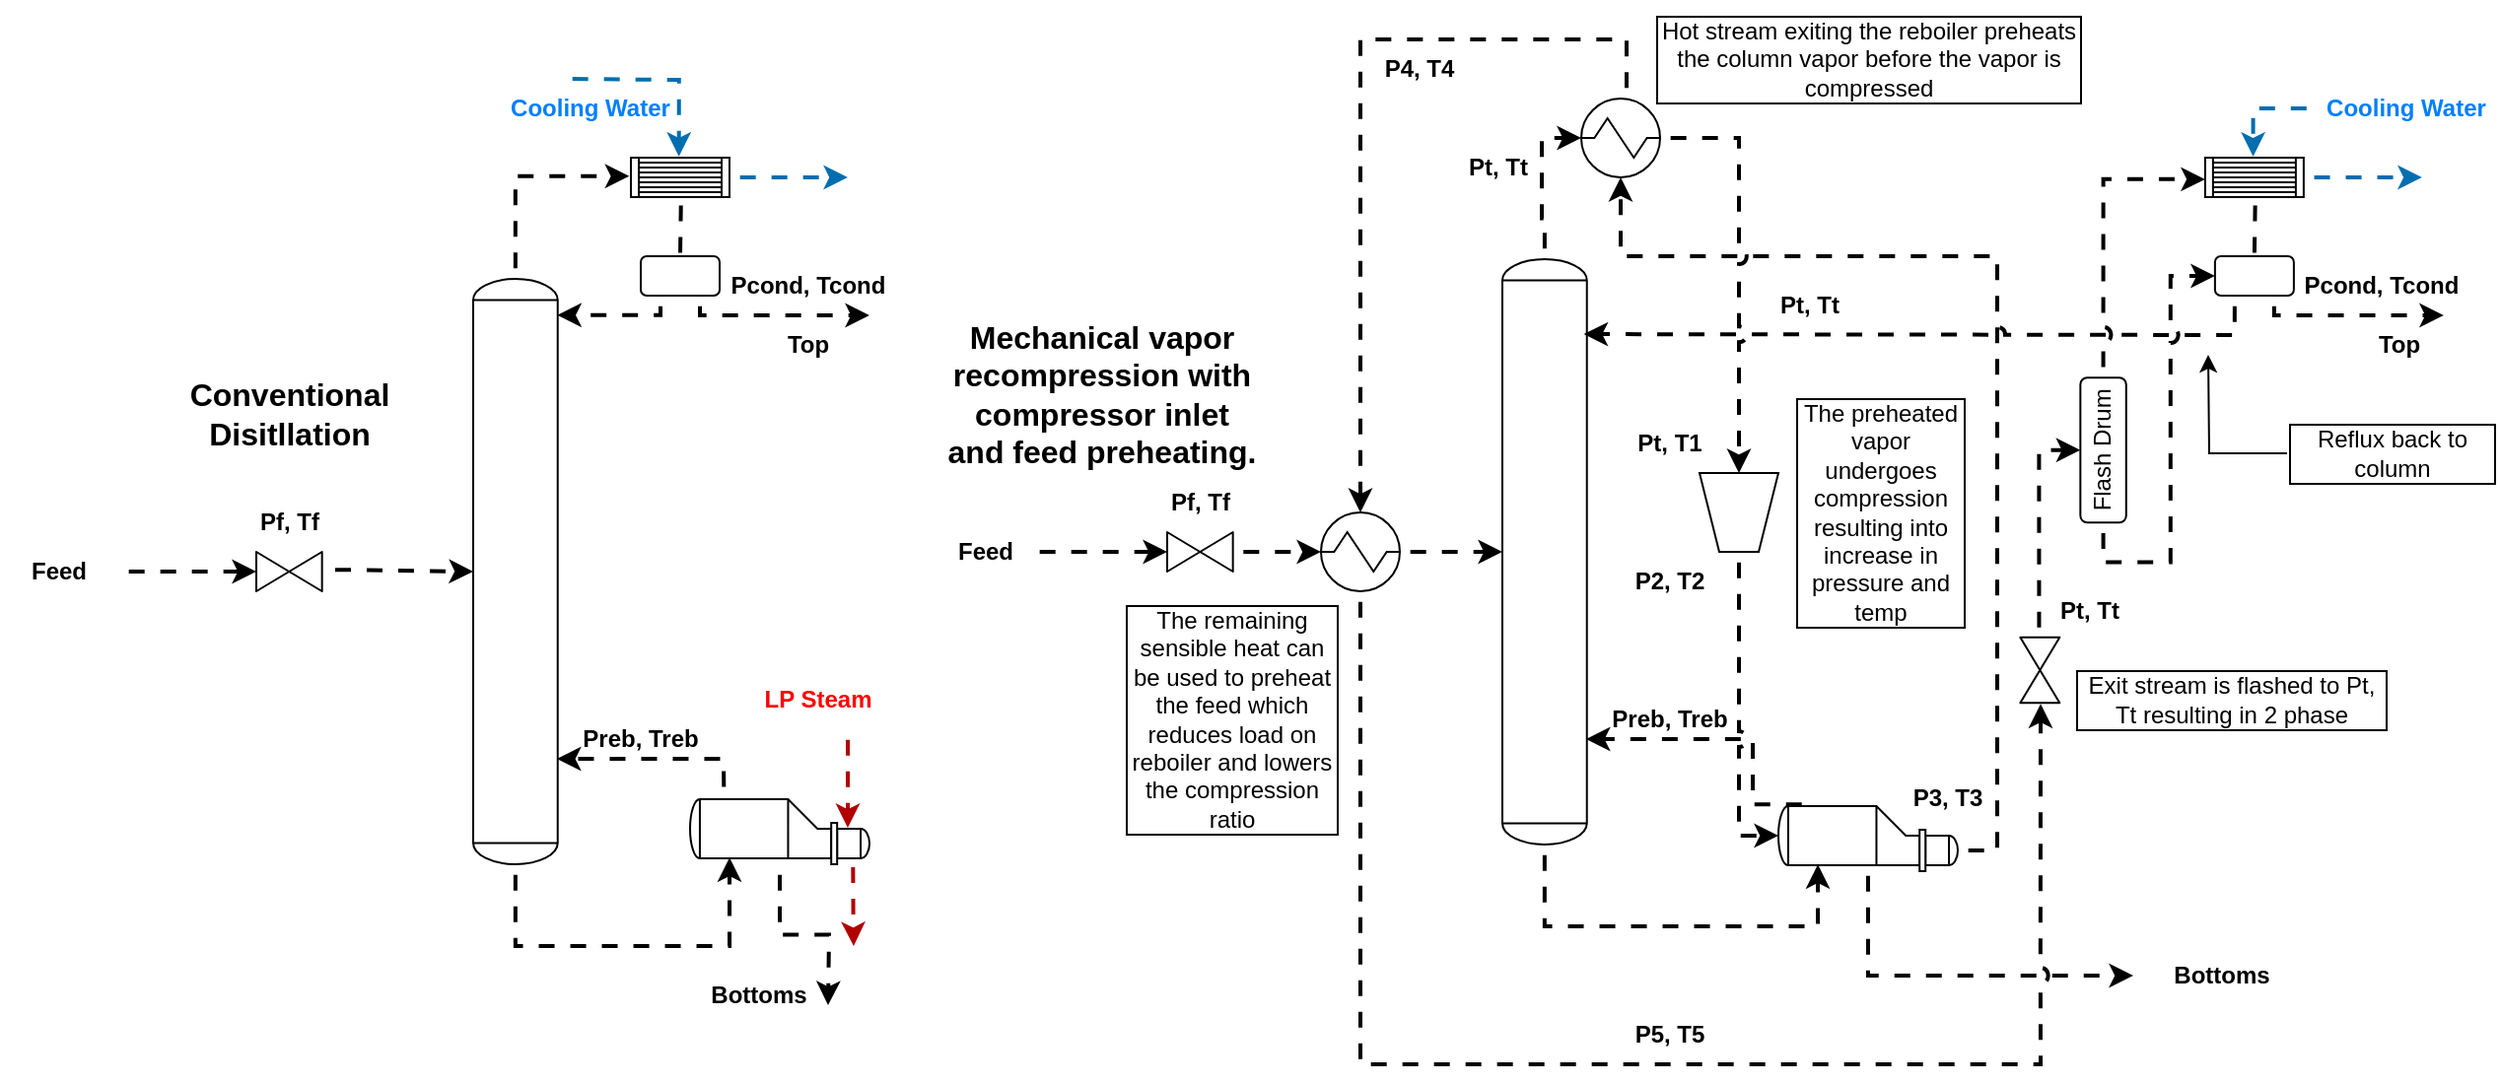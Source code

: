 <mxfile version="21.2.8" type="device">
  <diagram name="Page-1" id="UI4kDTuIQxs888yR1htW">
    <mxGraphModel dx="1492" dy="566" grid="0" gridSize="10" guides="1" tooltips="1" connect="1" arrows="1" fold="1" page="0" pageScale="1" pageWidth="1100" pageHeight="850" math="0" shadow="0">
      <root>
        <mxCell id="0" />
        <mxCell id="1" parent="0" />
        <mxCell id="POULpO1sDGIC_ec0qoN9-9" style="edgeStyle=orthogonalEdgeStyle;rounded=0;orthogonalLoop=1;jettySize=auto;html=1;entryX=0;entryY=0.5;entryDx=0;entryDy=0;entryPerimeter=0;jumpStyle=arc;flowAnimation=1;strokeWidth=2;" parent="1" source="R74jOyitTH2_iv8yAWD3-1" target="POULpO1sDGIC_ec0qoN9-8" edge="1">
          <mxGeometry relative="1" as="geometry" />
        </mxCell>
        <mxCell id="R74jOyitTH2_iv8yAWD3-1" value="" style="verticalLabelPosition=bottom;align=center;html=1;verticalAlign=top;pointerEvents=1;dashed=0;shape=mxgraph.pid2valves.valve;valveType=gate" parent="1" vertex="1">
          <mxGeometry x="532" y="270" width="33.33" height="20" as="geometry" />
        </mxCell>
        <mxCell id="POULpO1sDGIC_ec0qoN9-5" style="edgeStyle=orthogonalEdgeStyle;rounded=0;orthogonalLoop=1;jettySize=auto;html=1;entryX=0;entryY=0.5;entryDx=0;entryDy=0;entryPerimeter=0;jumpStyle=arc;flowAnimation=1;strokeWidth=2;" parent="1" source="R74jOyitTH2_iv8yAWD3-2" target="POULpO1sDGIC_ec0qoN9-3" edge="1">
          <mxGeometry relative="1" as="geometry" />
        </mxCell>
        <mxCell id="R74jOyitTH2_iv8yAWD3-2" value="" style="shape=mxgraph.pid.vessels.tower;html=1;pointerEvents=1;align=center;verticalLabelPosition=bottom;verticalAlign=top;dashed=0;" parent="1" vertex="1">
          <mxGeometry x="702" y="131.5" width="42.87" height="297" as="geometry" />
        </mxCell>
        <mxCell id="R74jOyitTH2_iv8yAWD3-22" style="edgeStyle=orthogonalEdgeStyle;rounded=0;orthogonalLoop=1;jettySize=auto;html=1;fillColor=#1ba1e2;strokeColor=#006EAF;flowAnimation=1;jumpStyle=arc;strokeWidth=2;" parent="1" source="R74jOyitTH2_iv8yAWD3-3" edge="1">
          <mxGeometry relative="1" as="geometry">
            <mxPoint x="1168.44" y="90" as="targetPoint" />
          </mxGeometry>
        </mxCell>
        <mxCell id="R74jOyitTH2_iv8yAWD3-3" value="" style="shape=mxgraph.pid.heat_exchangers.fixed_straight_tubes_heat_exchanger;html=1;pointerEvents=1;align=center;verticalLabelPosition=bottom;verticalAlign=top;dashed=0;" parent="1" vertex="1">
          <mxGeometry x="1058.44" y="80" width="50" height="20" as="geometry" />
        </mxCell>
        <mxCell id="R74jOyitTH2_iv8yAWD3-16" style="edgeStyle=elbowEdgeStyle;rounded=0;orthogonalLoop=1;jettySize=auto;html=1;entryX=0.99;entryY=0.82;entryDx=0;entryDy=0;entryPerimeter=0;exitX=0.811;exitY=-0.027;exitDx=0;exitDy=0;exitPerimeter=0;flowAnimation=1;jumpStyle=arc;strokeWidth=2;" parent="1" source="R74jOyitTH2_iv8yAWD3-4" target="R74jOyitTH2_iv8yAWD3-2" edge="1">
          <mxGeometry relative="1" as="geometry">
            <Array as="points">
              <mxPoint x="829" y="380" />
            </Array>
          </mxGeometry>
        </mxCell>
        <mxCell id="R74jOyitTH2_iv8yAWD3-32" style="edgeStyle=orthogonalEdgeStyle;rounded=0;orthogonalLoop=1;jettySize=auto;html=1;flowAnimation=1;entryX=0;entryY=0.5;entryDx=0;entryDy=0;exitX=0.5;exitY=0.91;exitDx=0;exitDy=0;exitPerimeter=0;jumpStyle=arc;strokeWidth=2;" parent="1" source="R74jOyitTH2_iv8yAWD3-4" target="R74jOyitTH2_iv8yAWD3-30" edge="1">
          <mxGeometry relative="1" as="geometry">
            <mxPoint x="882" y="500" as="targetPoint" />
            <Array as="points">
              <mxPoint x="888" y="495" />
            </Array>
          </mxGeometry>
        </mxCell>
        <mxCell id="POULpO1sDGIC_ec0qoN9-7" style="edgeStyle=orthogonalEdgeStyle;rounded=0;orthogonalLoop=1;jettySize=auto;html=1;exitX=0;exitY=0.682;exitDx=0;exitDy=0;exitPerimeter=0;entryX=0.5;entryY=1;entryDx=0;entryDy=0;entryPerimeter=0;jumpStyle=arc;flowAnimation=1;strokeWidth=2;" parent="1" source="R74jOyitTH2_iv8yAWD3-4" target="POULpO1sDGIC_ec0qoN9-3" edge="1">
          <mxGeometry relative="1" as="geometry">
            <mxPoint x="790" y="130" as="targetPoint" />
            <Array as="points">
              <mxPoint x="953" y="431" />
              <mxPoint x="953" y="130" />
              <mxPoint x="762" y="130" />
            </Array>
          </mxGeometry>
        </mxCell>
        <mxCell id="R74jOyitTH2_iv8yAWD3-4" value="" style="shape=mxgraph.pid.heat_exchangers.reboiler;html=1;pointerEvents=1;align=center;verticalLabelPosition=bottom;verticalAlign=top;dashed=0;flipH=1;" parent="1" vertex="1">
          <mxGeometry x="842" y="409" width="91" height="33" as="geometry" />
        </mxCell>
        <mxCell id="R74jOyitTH2_iv8yAWD3-5" value="" style="endArrow=classic;html=1;rounded=0;flowAnimation=1;jumpStyle=arc;strokeWidth=2;" parent="1" target="R74jOyitTH2_iv8yAWD3-1" edge="1">
          <mxGeometry width="50" height="50" relative="1" as="geometry">
            <mxPoint x="462" y="280" as="sourcePoint" />
            <mxPoint x="522" y="280" as="targetPoint" />
          </mxGeometry>
        </mxCell>
        <mxCell id="R74jOyitTH2_iv8yAWD3-10" value="" style="ellipse;whiteSpace=wrap;html=1;" parent="1" vertex="1">
          <mxGeometry x="1083.44" y="160" as="geometry" />
        </mxCell>
        <mxCell id="R74jOyitTH2_iv8yAWD3-13" style="rounded=0;orthogonalLoop=1;jettySize=auto;html=1;entryX=0.995;entryY=0.062;entryDx=0;entryDy=0;entryPerimeter=0;exitX=0.75;exitY=1;exitDx=0;exitDy=0;edgeStyle=elbowEdgeStyle;flowAnimation=1;jumpStyle=arc;strokeWidth=2;" parent="1" source="R74jOyitTH2_iv8yAWD3-15" edge="1">
          <mxGeometry relative="1" as="geometry">
            <mxPoint x="1107.44" y="160" as="sourcePoint" />
            <mxPoint x="1179.44" y="160" as="targetPoint" />
            <Array as="points">
              <mxPoint x="1093.44" y="160" />
            </Array>
          </mxGeometry>
        </mxCell>
        <mxCell id="R74jOyitTH2_iv8yAWD3-14" value="" style="endArrow=classic;html=1;rounded=0;exitX=0.5;exitY=1;exitDx=0;exitDy=0;exitPerimeter=0;edgeStyle=elbowEdgeStyle;entryX=0.78;entryY=0.897;entryDx=0;entryDy=0;entryPerimeter=0;flowAnimation=1;jumpStyle=arc;strokeWidth=2;" parent="1" source="R74jOyitTH2_iv8yAWD3-2" target="R74jOyitTH2_iv8yAWD3-4" edge="1">
          <mxGeometry width="50" height="50" relative="1" as="geometry">
            <mxPoint x="732" y="473" as="sourcePoint" />
            <mxPoint x="881" y="430" as="targetPoint" />
            <Array as="points">
              <mxPoint x="792" y="470" />
            </Array>
          </mxGeometry>
        </mxCell>
        <mxCell id="R74jOyitTH2_iv8yAWD3-77" style="edgeStyle=orthogonalEdgeStyle;rounded=0;orthogonalLoop=1;jettySize=auto;html=1;entryX=0.963;entryY=0.128;entryDx=0;entryDy=0;entryPerimeter=0;exitX=0.25;exitY=1;exitDx=0;exitDy=0;jumpStyle=arc;flowAnimation=1;strokeWidth=2;" parent="1" source="R74jOyitTH2_iv8yAWD3-15" target="R74jOyitTH2_iv8yAWD3-2" edge="1">
          <mxGeometry relative="1" as="geometry" />
        </mxCell>
        <mxCell id="R74jOyitTH2_iv8yAWD3-15" value="" style="rounded=1;whiteSpace=wrap;html=1;" parent="1" vertex="1">
          <mxGeometry x="1063.44" y="130" width="40" height="20" as="geometry" />
        </mxCell>
        <mxCell id="R74jOyitTH2_iv8yAWD3-8" style="edgeStyle=elbowEdgeStyle;rounded=0;orthogonalLoop=1;jettySize=auto;html=1;entryX=0.5;entryY=0;entryDx=0;entryDy=0;exitX=0.509;exitY=0.948;exitDx=0;exitDy=0;exitPerimeter=0;endArrow=none;endFill=0;flowAnimation=1;jumpStyle=arc;strokeWidth=2;" parent="1" source="R74jOyitTH2_iv8yAWD3-3" target="R74jOyitTH2_iv8yAWD3-15" edge="1">
          <mxGeometry relative="1" as="geometry">
            <Array as="points">
              <mxPoint x="1083.44" y="130" />
            </Array>
          </mxGeometry>
        </mxCell>
        <mxCell id="R74jOyitTH2_iv8yAWD3-24" style="edgeStyle=orthogonalEdgeStyle;rounded=0;orthogonalLoop=1;jettySize=auto;html=1;entryX=0.487;entryY=-0.031;entryDx=0;entryDy=0;entryPerimeter=0;fillColor=#1ba1e2;strokeColor=#006EAF;flowAnimation=1;jumpStyle=arc;strokeWidth=2;exitX=0;exitY=0.5;exitDx=0;exitDy=0;" parent="1" target="R74jOyitTH2_iv8yAWD3-3" edge="1" source="R74jOyitTH2_iv8yAWD3-27">
          <mxGeometry relative="1" as="geometry">
            <mxPoint x="1083.44" y="40" as="targetPoint" />
            <mxPoint x="1023.44" y="40" as="sourcePoint" />
          </mxGeometry>
        </mxCell>
        <mxCell id="R74jOyitTH2_iv8yAWD3-25" value="Pf, Tf" style="text;html=1;strokeColor=none;fillColor=none;align=center;verticalAlign=middle;whiteSpace=wrap;rounded=0;fontStyle=1" parent="1" vertex="1">
          <mxGeometry x="518.66" y="240" width="60" height="30" as="geometry" />
        </mxCell>
        <mxCell id="R74jOyitTH2_iv8yAWD3-26" value="Feed" style="text;html=1;strokeColor=none;fillColor=none;align=center;verticalAlign=middle;whiteSpace=wrap;rounded=0;fontStyle=1" parent="1" vertex="1">
          <mxGeometry x="410" y="265" width="60" height="30" as="geometry" />
        </mxCell>
        <mxCell id="R74jOyitTH2_iv8yAWD3-27" value="Cooling Water" style="text;html=1;strokeColor=none;fillColor=none;align=center;verticalAlign=middle;whiteSpace=wrap;rounded=0;fontColor=#007FFF;strokeWidth=1;fontStyle=1" parent="1" vertex="1">
          <mxGeometry x="1115.23" y="40" width="91.44" height="30" as="geometry" />
        </mxCell>
        <mxCell id="R74jOyitTH2_iv8yAWD3-28" value="Pcond, Tcond" style="text;html=1;strokeColor=none;fillColor=none;align=center;verticalAlign=middle;whiteSpace=wrap;rounded=0;fontStyle=1" parent="1" vertex="1">
          <mxGeometry x="1103.44" y="130" width="90" height="30" as="geometry" />
        </mxCell>
        <mxCell id="R74jOyitTH2_iv8yAWD3-29" value="Top" style="text;html=1;strokeColor=none;fillColor=none;align=center;verticalAlign=middle;whiteSpace=wrap;rounded=0;fontStyle=1" parent="1" vertex="1">
          <mxGeometry x="1112" y="160" width="90" height="30" as="geometry" />
        </mxCell>
        <mxCell id="R74jOyitTH2_iv8yAWD3-30" value="Bottoms" style="text;html=1;strokeColor=none;fillColor=none;align=center;verticalAlign=middle;whiteSpace=wrap;rounded=0;fontStyle=1" parent="1" vertex="1">
          <mxGeometry x="1022" y="480" width="90" height="30" as="geometry" />
        </mxCell>
        <mxCell id="R74jOyitTH2_iv8yAWD3-31" value="Preb, Treb" style="text;html=1;strokeColor=none;fillColor=none;align=center;verticalAlign=middle;whiteSpace=wrap;rounded=0;fontStyle=1" parent="1" vertex="1">
          <mxGeometry x="742" y="350" width="90" height="30" as="geometry" />
        </mxCell>
        <mxCell id="R74jOyitTH2_iv8yAWD3-34" value="&lt;div&gt;Mechanical vapor recompression with&lt;/div&gt;&lt;div&gt;compressor inlet and feed preheating.&lt;/div&gt;" style="text;html=1;strokeColor=none;fillColor=none;align=center;verticalAlign=middle;whiteSpace=wrap;rounded=0;fontStyle=1;fontSize=16;" parent="1" vertex="1">
          <mxGeometry x="418.66" y="170" width="160" height="60" as="geometry" />
        </mxCell>
        <mxCell id="R74jOyitTH2_iv8yAWD3-69" style="edgeStyle=orthogonalEdgeStyle;rounded=0;orthogonalLoop=1;jettySize=auto;html=1;entryX=1;entryY=0.455;entryDx=0;entryDy=0;entryPerimeter=0;jumpStyle=arc;flowAnimation=1;strokeWidth=2;" parent="1" source="R74jOyitTH2_iv8yAWD3-67" target="R74jOyitTH2_iv8yAWD3-4" edge="1">
          <mxGeometry relative="1" as="geometry" />
        </mxCell>
        <mxCell id="R74jOyitTH2_iv8yAWD3-67" value="" style="verticalLabelPosition=bottom;align=center;dashed=0;html=1;verticalAlign=top;shape=mxgraph.pid.piping.concentric_reducer;rotation=90;" parent="1" vertex="1">
          <mxGeometry x="802" y="240" width="40" height="40" as="geometry" />
        </mxCell>
        <mxCell id="R74jOyitTH2_iv8yAWD3-75" style="edgeStyle=orthogonalEdgeStyle;rounded=0;orthogonalLoop=1;jettySize=auto;html=1;entryX=0;entryY=0.547;entryDx=0;entryDy=0;entryPerimeter=0;exitX=1;exitY=0.5;exitDx=0;exitDy=0;jumpStyle=arc;flowAnimation=1;strokeWidth=2;" parent="1" source="R74jOyitTH2_iv8yAWD3-71" target="R74jOyitTH2_iv8yAWD3-3" edge="1">
          <mxGeometry relative="1" as="geometry" />
        </mxCell>
        <mxCell id="R74jOyitTH2_iv8yAWD3-76" style="edgeStyle=orthogonalEdgeStyle;rounded=0;orthogonalLoop=1;jettySize=auto;html=1;entryX=0;entryY=0.5;entryDx=0;entryDy=0;exitX=0;exitY=0.5;exitDx=0;exitDy=0;jumpStyle=arc;flowAnimation=1;strokeWidth=2;" parent="1" source="R74jOyitTH2_iv8yAWD3-71" target="R74jOyitTH2_iv8yAWD3-15" edge="1">
          <mxGeometry relative="1" as="geometry" />
        </mxCell>
        <mxCell id="R74jOyitTH2_iv8yAWD3-71" value="Flash Drum" style="rounded=1;whiteSpace=wrap;html=1;rotation=-90;" parent="1" vertex="1">
          <mxGeometry x="970.0" y="216.78" width="73.56" height="23.22" as="geometry" />
        </mxCell>
        <mxCell id="R74jOyitTH2_iv8yAWD3-74" style="edgeStyle=orthogonalEdgeStyle;rounded=0;orthogonalLoop=1;jettySize=auto;html=1;entryX=0.5;entryY=0;entryDx=0;entryDy=0;exitX=0.99;exitY=0.478;exitDx=0;exitDy=0;exitPerimeter=0;flowAnimation=1;jumpStyle=arc;strokeWidth=2;" parent="1" source="R74jOyitTH2_iv8yAWD3-73" target="R74jOyitTH2_iv8yAWD3-71" edge="1">
          <mxGeometry relative="1" as="geometry" />
        </mxCell>
        <mxCell id="R74jOyitTH2_iv8yAWD3-73" value="" style="verticalLabelPosition=bottom;align=center;html=1;verticalAlign=top;pointerEvents=1;dashed=0;shape=mxgraph.pid2valves.valve;valveType=gate;rotation=-90;" parent="1" vertex="1">
          <mxGeometry x="958" y="330" width="33.33" height="20" as="geometry" />
        </mxCell>
        <mxCell id="R74jOyitTH2_iv8yAWD3-78" value="Pt, Tt" style="text;html=1;strokeColor=none;fillColor=none;align=center;verticalAlign=middle;whiteSpace=wrap;rounded=0;fontStyle=1" parent="1" vertex="1">
          <mxGeometry x="670" y="70" width="60" height="30" as="geometry" />
        </mxCell>
        <mxCell id="R74jOyitTH2_iv8yAWD3-79" value="Pt, T1" style="text;html=1;strokeColor=none;fillColor=none;align=center;verticalAlign=middle;whiteSpace=wrap;rounded=0;fontStyle=1" parent="1" vertex="1">
          <mxGeometry x="757" y="210" width="60" height="30" as="geometry" />
        </mxCell>
        <mxCell id="R74jOyitTH2_iv8yAWD3-82" value="Pt, Tt" style="text;html=1;strokeColor=none;fillColor=none;align=center;verticalAlign=middle;whiteSpace=wrap;rounded=0;fontStyle=1" parent="1" vertex="1">
          <mxGeometry x="827.5" y="140" width="60" height="30" as="geometry" />
        </mxCell>
        <mxCell id="POULpO1sDGIC_ec0qoN9-6" style="edgeStyle=orthogonalEdgeStyle;rounded=0;orthogonalLoop=1;jettySize=auto;html=1;entryX=0;entryY=0.5;entryDx=0;entryDy=0;entryPerimeter=0;jumpStyle=arc;flowAnimation=1;strokeWidth=2;" parent="1" source="POULpO1sDGIC_ec0qoN9-3" target="R74jOyitTH2_iv8yAWD3-67" edge="1">
          <mxGeometry relative="1" as="geometry" />
        </mxCell>
        <mxCell id="POULpO1sDGIC_ec0qoN9-10" style="edgeStyle=orthogonalEdgeStyle;rounded=0;orthogonalLoop=1;jettySize=auto;html=1;entryX=0.5;entryY=0;entryDx=0;entryDy=0;entryPerimeter=0;jumpStyle=arc;flowAnimation=1;strokeWidth=2;" parent="1" source="POULpO1sDGIC_ec0qoN9-3" target="POULpO1sDGIC_ec0qoN9-8" edge="1">
          <mxGeometry relative="1" as="geometry">
            <Array as="points">
              <mxPoint x="765" y="20" />
              <mxPoint x="630" y="20" />
            </Array>
          </mxGeometry>
        </mxCell>
        <mxCell id="POULpO1sDGIC_ec0qoN9-3" value="" style="shape=mxgraph.pid.heat_exchangers.shell_and_tube_heat_exchanger_1;html=1;pointerEvents=1;align=center;verticalLabelPosition=bottom;verticalAlign=top;dashed=0;" parent="1" vertex="1">
          <mxGeometry x="742" y="50" width="40" height="40" as="geometry" />
        </mxCell>
        <mxCell id="POULpO1sDGIC_ec0qoN9-11" style="edgeStyle=orthogonalEdgeStyle;rounded=0;orthogonalLoop=1;jettySize=auto;html=1;entryX=-0.014;entryY=0.501;entryDx=0;entryDy=0;entryPerimeter=0;jumpStyle=arc;flowAnimation=1;strokeWidth=2;" parent="1" source="POULpO1sDGIC_ec0qoN9-8" target="R74jOyitTH2_iv8yAWD3-73" edge="1">
          <mxGeometry relative="1" as="geometry">
            <Array as="points">
              <mxPoint x="630" y="540" />
              <mxPoint x="975" y="540" />
              <mxPoint x="975" y="357" />
            </Array>
          </mxGeometry>
        </mxCell>
        <mxCell id="4aDKnaIywgh-jUIH_Ms_-2" style="edgeStyle=orthogonalEdgeStyle;rounded=0;orthogonalLoop=1;jettySize=auto;html=1;strokeWidth=2;flowAnimation=1;jumpStyle=arc;" edge="1" parent="1" source="POULpO1sDGIC_ec0qoN9-8" target="R74jOyitTH2_iv8yAWD3-2">
          <mxGeometry relative="1" as="geometry" />
        </mxCell>
        <mxCell id="POULpO1sDGIC_ec0qoN9-8" value="" style="shape=mxgraph.pid.heat_exchangers.shell_and_tube_heat_exchanger_1;html=1;pointerEvents=1;align=center;verticalLabelPosition=bottom;verticalAlign=top;dashed=0;" parent="1" vertex="1">
          <mxGeometry x="610" y="260" width="40" height="40" as="geometry" />
        </mxCell>
        <mxCell id="POULpO1sDGIC_ec0qoN9-13" value="P2, T2" style="text;html=1;strokeColor=none;fillColor=none;align=center;verticalAlign=middle;whiteSpace=wrap;rounded=0;fontStyle=1" parent="1" vertex="1">
          <mxGeometry x="757" y="280" width="60" height="30" as="geometry" />
        </mxCell>
        <mxCell id="POULpO1sDGIC_ec0qoN9-16" value="P4, T4" style="text;html=1;strokeColor=none;fillColor=none;align=center;verticalAlign=middle;whiteSpace=wrap;rounded=0;fontStyle=1" parent="1" vertex="1">
          <mxGeometry x="630" y="20" width="60" height="30" as="geometry" />
        </mxCell>
        <mxCell id="POULpO1sDGIC_ec0qoN9-17" value="Pt, Tt" style="text;html=1;strokeColor=none;fillColor=none;align=center;verticalAlign=middle;whiteSpace=wrap;rounded=0;fontStyle=1" parent="1" vertex="1">
          <mxGeometry x="970" y="295" width="60" height="30" as="geometry" />
        </mxCell>
        <mxCell id="POULpO1sDGIC_ec0qoN9-18" value="P5, T5" style="text;html=1;strokeColor=none;fillColor=none;align=center;verticalAlign=middle;whiteSpace=wrap;rounded=0;fontStyle=1" parent="1" vertex="1">
          <mxGeometry x="757" y="510" width="60" height="30" as="geometry" />
        </mxCell>
        <mxCell id="R74jOyitTH2_iv8yAWD3-37" value="" style="verticalLabelPosition=bottom;align=center;html=1;verticalAlign=top;pointerEvents=1;dashed=0;shape=mxgraph.pid2valves.valve;valveType=gate" parent="1" vertex="1">
          <mxGeometry x="70" y="280" width="33.33" height="20" as="geometry" />
        </mxCell>
        <mxCell id="R74jOyitTH2_iv8yAWD3-38" value="" style="shape=mxgraph.pid.vessels.tower;html=1;pointerEvents=1;align=center;verticalLabelPosition=bottom;verticalAlign=top;dashed=0;" parent="1" vertex="1">
          <mxGeometry x="180.0" y="141.5" width="42.87" height="297" as="geometry" />
        </mxCell>
        <mxCell id="R74jOyitTH2_iv8yAWD3-39" style="edgeStyle=orthogonalEdgeStyle;rounded=0;orthogonalLoop=1;jettySize=auto;html=1;fillColor=#1ba1e2;strokeColor=#006EAF;flowAnimation=1;jumpStyle=arc;strokeWidth=2;" parent="1" source="R74jOyitTH2_iv8yAWD3-40" edge="1">
          <mxGeometry relative="1" as="geometry">
            <mxPoint x="370" y="90" as="targetPoint" />
          </mxGeometry>
        </mxCell>
        <mxCell id="R74jOyitTH2_iv8yAWD3-40" value="" style="shape=mxgraph.pid.heat_exchangers.fixed_straight_tubes_heat_exchanger;html=1;pointerEvents=1;align=center;verticalLabelPosition=bottom;verticalAlign=top;dashed=0;" parent="1" vertex="1">
          <mxGeometry x="260" y="80" width="50" height="20" as="geometry" />
        </mxCell>
        <mxCell id="R74jOyitTH2_iv8yAWD3-41" style="edgeStyle=elbowEdgeStyle;rounded=0;orthogonalLoop=1;jettySize=auto;html=1;entryX=0.99;entryY=0.82;entryDx=0;entryDy=0;entryPerimeter=0;exitX=0.811;exitY=-0.027;exitDx=0;exitDy=0;exitPerimeter=0;flowAnimation=1;jumpStyle=arc;strokeWidth=2;" parent="1" source="R74jOyitTH2_iv8yAWD3-44" target="R74jOyitTH2_iv8yAWD3-38" edge="1">
          <mxGeometry relative="1" as="geometry">
            <Array as="points">
              <mxPoint x="307" y="390" />
            </Array>
          </mxGeometry>
        </mxCell>
        <mxCell id="R74jOyitTH2_iv8yAWD3-42" style="edgeStyle=orthogonalEdgeStyle;rounded=0;orthogonalLoop=1;jettySize=auto;html=1;exitX=0.092;exitY=0.884;exitDx=0;exitDy=0;exitPerimeter=0;fillColor=#e51400;strokeColor=#B20000;flowAnimation=1;jumpStyle=arc;strokeWidth=2;" parent="1" source="R74jOyitTH2_iv8yAWD3-44" edge="1">
          <mxGeometry relative="1" as="geometry">
            <mxPoint x="373" y="480" as="targetPoint" />
          </mxGeometry>
        </mxCell>
        <mxCell id="R74jOyitTH2_iv8yAWD3-43" style="edgeStyle=orthogonalEdgeStyle;rounded=0;orthogonalLoop=1;jettySize=auto;html=1;flowAnimation=1;jumpStyle=arc;strokeWidth=2;" parent="1" source="R74jOyitTH2_iv8yAWD3-44" edge="1">
          <mxGeometry relative="1" as="geometry">
            <mxPoint x="360" y="510" as="targetPoint" />
          </mxGeometry>
        </mxCell>
        <mxCell id="R74jOyitTH2_iv8yAWD3-44" value="" style="shape=mxgraph.pid.heat_exchangers.reboiler;html=1;pointerEvents=1;align=center;verticalLabelPosition=bottom;verticalAlign=top;dashed=0;flipH=1;" parent="1" vertex="1">
          <mxGeometry x="290" y="405.5" width="91" height="33" as="geometry" />
        </mxCell>
        <mxCell id="R74jOyitTH2_iv8yAWD3-45" value="" style="endArrow=classic;html=1;rounded=0;flowAnimation=1;jumpStyle=arc;strokeWidth=2;" parent="1" target="R74jOyitTH2_iv8yAWD3-37" edge="1">
          <mxGeometry width="50" height="50" relative="1" as="geometry">
            <mxPoint y="290" as="sourcePoint" />
            <mxPoint x="60" y="290" as="targetPoint" />
          </mxGeometry>
        </mxCell>
        <mxCell id="R74jOyitTH2_iv8yAWD3-46" value="" style="endArrow=classic;html=1;rounded=0;exitX=1.04;exitY=0.45;exitDx=0;exitDy=0;exitPerimeter=0;entryX=0;entryY=0.5;entryDx=0;entryDy=0;entryPerimeter=0;flowAnimation=1;jumpStyle=arc;strokeWidth=2;" parent="1" source="R74jOyitTH2_iv8yAWD3-37" target="R74jOyitTH2_iv8yAWD3-38" edge="1">
          <mxGeometry width="50" height="50" relative="1" as="geometry">
            <mxPoint x="110" y="280" as="sourcePoint" />
            <mxPoint x="180" y="280" as="targetPoint" />
          </mxGeometry>
        </mxCell>
        <mxCell id="R74jOyitTH2_iv8yAWD3-47" value="" style="endArrow=classic;html=1;rounded=0;exitX=0.5;exitY=0;exitDx=0;exitDy=0;exitPerimeter=0;entryX=-0.017;entryY=0.469;entryDx=0;entryDy=0;entryPerimeter=0;edgeStyle=orthogonalEdgeStyle;flowAnimation=1;jumpStyle=arc;strokeWidth=2;" parent="1" source="R74jOyitTH2_iv8yAWD3-38" target="R74jOyitTH2_iv8yAWD3-40" edge="1">
          <mxGeometry width="50" height="50" relative="1" as="geometry">
            <mxPoint x="115" y="299" as="sourcePoint" />
            <mxPoint x="190" y="300" as="targetPoint" />
          </mxGeometry>
        </mxCell>
        <mxCell id="R74jOyitTH2_iv8yAWD3-48" value="" style="ellipse;whiteSpace=wrap;html=1;" parent="1" vertex="1">
          <mxGeometry x="285" y="160" as="geometry" />
        </mxCell>
        <mxCell id="R74jOyitTH2_iv8yAWD3-49" style="rounded=0;orthogonalLoop=1;jettySize=auto;html=1;entryX=0.995;entryY=0.062;entryDx=0;entryDy=0;entryPerimeter=0;exitX=0.25;exitY=1;exitDx=0;exitDy=0;edgeStyle=elbowEdgeStyle;flowAnimation=1;jumpStyle=arc;strokeWidth=2;" parent="1" source="R74jOyitTH2_iv8yAWD3-52" target="R74jOyitTH2_iv8yAWD3-38" edge="1">
          <mxGeometry relative="1" as="geometry">
            <mxPoint x="280" y="160" as="sourcePoint" />
            <mxPoint x="295" y="170" as="targetPoint" />
            <Array as="points">
              <mxPoint x="275" y="160" />
            </Array>
          </mxGeometry>
        </mxCell>
        <mxCell id="R74jOyitTH2_iv8yAWD3-50" style="rounded=0;orthogonalLoop=1;jettySize=auto;html=1;entryX=0.995;entryY=0.062;entryDx=0;entryDy=0;entryPerimeter=0;exitX=0.75;exitY=1;exitDx=0;exitDy=0;edgeStyle=elbowEdgeStyle;flowAnimation=1;jumpStyle=arc;strokeWidth=2;" parent="1" source="R74jOyitTH2_iv8yAWD3-52" edge="1">
          <mxGeometry relative="1" as="geometry">
            <mxPoint x="309" y="160" as="sourcePoint" />
            <mxPoint x="381" y="160" as="targetPoint" />
            <Array as="points">
              <mxPoint x="295" y="160" />
            </Array>
          </mxGeometry>
        </mxCell>
        <mxCell id="R74jOyitTH2_iv8yAWD3-51" value="" style="endArrow=classic;html=1;rounded=0;exitX=0.5;exitY=1;exitDx=0;exitDy=0;exitPerimeter=0;edgeStyle=elbowEdgeStyle;entryX=0.78;entryY=0.897;entryDx=0;entryDy=0;entryPerimeter=0;flowAnimation=1;jumpStyle=arc;strokeWidth=2;" parent="1" source="R74jOyitTH2_iv8yAWD3-38" target="R74jOyitTH2_iv8yAWD3-44" edge="1">
          <mxGeometry width="50" height="50" relative="1" as="geometry">
            <mxPoint x="210" y="483" as="sourcePoint" />
            <mxPoint x="359" y="440" as="targetPoint" />
            <Array as="points">
              <mxPoint x="270" y="480" />
            </Array>
          </mxGeometry>
        </mxCell>
        <mxCell id="R74jOyitTH2_iv8yAWD3-52" value="" style="rounded=1;whiteSpace=wrap;html=1;" parent="1" vertex="1">
          <mxGeometry x="265" y="130" width="40" height="20" as="geometry" />
        </mxCell>
        <mxCell id="R74jOyitTH2_iv8yAWD3-53" style="edgeStyle=elbowEdgeStyle;rounded=0;orthogonalLoop=1;jettySize=auto;html=1;entryX=0.5;entryY=0;entryDx=0;entryDy=0;exitX=0.509;exitY=0.948;exitDx=0;exitDy=0;exitPerimeter=0;endArrow=none;endFill=0;flowAnimation=1;jumpStyle=arc;strokeWidth=2;" parent="1" source="R74jOyitTH2_iv8yAWD3-40" target="R74jOyitTH2_iv8yAWD3-52" edge="1">
          <mxGeometry relative="1" as="geometry">
            <Array as="points">
              <mxPoint x="285" y="130" />
            </Array>
          </mxGeometry>
        </mxCell>
        <mxCell id="R74jOyitTH2_iv8yAWD3-54" style="rounded=0;orthogonalLoop=1;jettySize=auto;html=1;fillColor=#e51400;strokeColor=#B20000;flowAnimation=1;jumpStyle=arc;strokeWidth=2;" parent="1" edge="1">
          <mxGeometry relative="1" as="geometry">
            <mxPoint x="370" y="420" as="targetPoint" />
            <mxPoint x="370" y="370" as="sourcePoint" />
          </mxGeometry>
        </mxCell>
        <mxCell id="R74jOyitTH2_iv8yAWD3-55" style="edgeStyle=orthogonalEdgeStyle;rounded=0;orthogonalLoop=1;jettySize=auto;html=1;entryX=0.487;entryY=-0.031;entryDx=0;entryDy=0;entryPerimeter=0;fillColor=#1ba1e2;strokeColor=#006EAF;flowAnimation=1;jumpStyle=arc;strokeWidth=2;" parent="1" target="R74jOyitTH2_iv8yAWD3-40" edge="1">
          <mxGeometry relative="1" as="geometry">
            <mxPoint x="285" y="40" as="targetPoint" />
            <mxPoint x="225" y="40" as="sourcePoint" />
          </mxGeometry>
        </mxCell>
        <mxCell id="R74jOyitTH2_iv8yAWD3-56" value="Pf, Tf" style="text;html=1;strokeColor=none;fillColor=none;align=center;verticalAlign=middle;whiteSpace=wrap;rounded=0;fontStyle=1" parent="1" vertex="1">
          <mxGeometry x="56.66" y="250" width="60" height="30" as="geometry" />
        </mxCell>
        <mxCell id="R74jOyitTH2_iv8yAWD3-57" value="Feed" style="text;html=1;strokeColor=none;fillColor=none;align=center;verticalAlign=middle;whiteSpace=wrap;rounded=0;fontStyle=1" parent="1" vertex="1">
          <mxGeometry x="-60" y="275" width="60" height="30" as="geometry" />
        </mxCell>
        <mxCell id="R74jOyitTH2_iv8yAWD3-58" value="Cooling Water" style="text;html=1;strokeColor=none;fillColor=none;align=center;verticalAlign=middle;whiteSpace=wrap;rounded=0;fontColor=#007FFF;fontStyle=1" parent="1" vertex="1">
          <mxGeometry x="193.56" y="40" width="91.44" height="30" as="geometry" />
        </mxCell>
        <mxCell id="R74jOyitTH2_iv8yAWD3-59" value="Pcond, Tcond" style="text;html=1;strokeColor=none;fillColor=none;align=center;verticalAlign=middle;whiteSpace=wrap;rounded=0;fontStyle=1" parent="1" vertex="1">
          <mxGeometry x="305" y="130" width="90" height="30" as="geometry" />
        </mxCell>
        <mxCell id="R74jOyitTH2_iv8yAWD3-60" value="Top" style="text;html=1;strokeColor=none;fillColor=none;align=center;verticalAlign=middle;whiteSpace=wrap;rounded=0;fontStyle=1" parent="1" vertex="1">
          <mxGeometry x="305" y="160" width="90" height="30" as="geometry" />
        </mxCell>
        <mxCell id="R74jOyitTH2_iv8yAWD3-61" value="Bottoms" style="text;html=1;strokeColor=none;fillColor=none;align=center;verticalAlign=middle;whiteSpace=wrap;rounded=0;fontStyle=1" parent="1" vertex="1">
          <mxGeometry x="280" y="490" width="90" height="30" as="geometry" />
        </mxCell>
        <mxCell id="R74jOyitTH2_iv8yAWD3-62" value="Preb, Treb" style="text;html=1;strokeColor=none;fillColor=none;align=center;verticalAlign=middle;whiteSpace=wrap;rounded=0;fontStyle=1" parent="1" vertex="1">
          <mxGeometry x="220" y="360" width="90" height="30" as="geometry" />
        </mxCell>
        <mxCell id="R74jOyitTH2_iv8yAWD3-64" value="Conventional Disitllation" style="text;html=1;strokeColor=none;fillColor=none;align=center;verticalAlign=middle;whiteSpace=wrap;rounded=0;fontStyle=1;fontSize=16;" parent="1" vertex="1">
          <mxGeometry x="6.66" y="180" width="160" height="60" as="geometry" />
        </mxCell>
        <mxCell id="R74jOyitTH2_iv8yAWD3-63" value="LP Steam" style="text;html=1;strokeColor=none;fillColor=none;align=center;verticalAlign=middle;whiteSpace=wrap;rounded=0;fontColor=#FF0303;fontStyle=1" parent="1" vertex="1">
          <mxGeometry x="310" y="340" width="90" height="30" as="geometry" />
        </mxCell>
        <mxCell id="4aDKnaIywgh-jUIH_Ms_-3" value="P3, T3" style="text;html=1;strokeColor=none;fillColor=none;align=center;verticalAlign=middle;whiteSpace=wrap;rounded=0;fontStyle=1" vertex="1" parent="1">
          <mxGeometry x="898" y="390" width="60" height="30" as="geometry" />
        </mxCell>
        <mxCell id="4aDKnaIywgh-jUIH_Ms_-4" value="&lt;div style=&quot;font-size: 12px;&quot;&gt;Exit stream is flashed to Pt, Tt resulting in 2 phase&lt;/div&gt;" style="text;html=1;strokeColor=none;fillColor=none;align=center;verticalAlign=middle;whiteSpace=wrap;rounded=0;fontStyle=0;fontSize=12;labelBorderColor=default;" vertex="1" parent="1">
          <mxGeometry x="992" y="325" width="160" height="60" as="geometry" />
        </mxCell>
        <mxCell id="4aDKnaIywgh-jUIH_Ms_-6" style="edgeStyle=orthogonalEdgeStyle;rounded=0;orthogonalLoop=1;jettySize=auto;html=1;" edge="1" parent="1" source="4aDKnaIywgh-jUIH_Ms_-5">
          <mxGeometry relative="1" as="geometry">
            <mxPoint x="1060" y="180" as="targetPoint" />
          </mxGeometry>
        </mxCell>
        <mxCell id="4aDKnaIywgh-jUIH_Ms_-5" value="&lt;div style=&quot;font-size: 12px;&quot;&gt;Reflux back to column&lt;/div&gt;" style="text;html=1;strokeColor=none;fillColor=none;align=center;verticalAlign=middle;whiteSpace=wrap;rounded=0;fontStyle=0;fontSize=12;labelBorderColor=default;" vertex="1" parent="1">
          <mxGeometry x="1100" y="210" width="106.67" height="40" as="geometry" />
        </mxCell>
        <mxCell id="4aDKnaIywgh-jUIH_Ms_-7" value="&lt;div style=&quot;font-size: 12px;&quot;&gt;Hot stream exiting the reboiler preheats the column vapor before the vapor is compressed&lt;/div&gt;" style="text;html=1;strokeColor=none;fillColor=none;align=center;verticalAlign=middle;whiteSpace=wrap;rounded=0;fontStyle=0;fontSize=12;labelBorderColor=default;" vertex="1" parent="1">
          <mxGeometry x="778.5" width="218" height="60" as="geometry" />
        </mxCell>
        <mxCell id="4aDKnaIywgh-jUIH_Ms_-8" value="&lt;div style=&quot;font-size: 12px;&quot;&gt;The preheated vapor undergoes compression resulting into increase in pressure and temp&lt;/div&gt;" style="text;html=1;strokeColor=none;fillColor=none;align=center;verticalAlign=middle;whiteSpace=wrap;rounded=0;fontStyle=0;fontSize=12;labelBorderColor=default;" vertex="1" parent="1">
          <mxGeometry x="850" y="230" width="88" height="60" as="geometry" />
        </mxCell>
        <mxCell id="4aDKnaIywgh-jUIH_Ms_-9" value="&lt;div style=&quot;font-size: 12px;&quot;&gt;The remaining sensible heat can be used to preheat the feed which reduces load on reboiler and lowers the compression ratio&lt;/div&gt;" style="text;html=1;strokeColor=none;fillColor=none;align=center;verticalAlign=middle;whiteSpace=wrap;rounded=0;fontStyle=0;fontSize=12;labelBorderColor=default;" vertex="1" parent="1">
          <mxGeometry x="510" y="335" width="110" height="60" as="geometry" />
        </mxCell>
      </root>
    </mxGraphModel>
  </diagram>
</mxfile>
